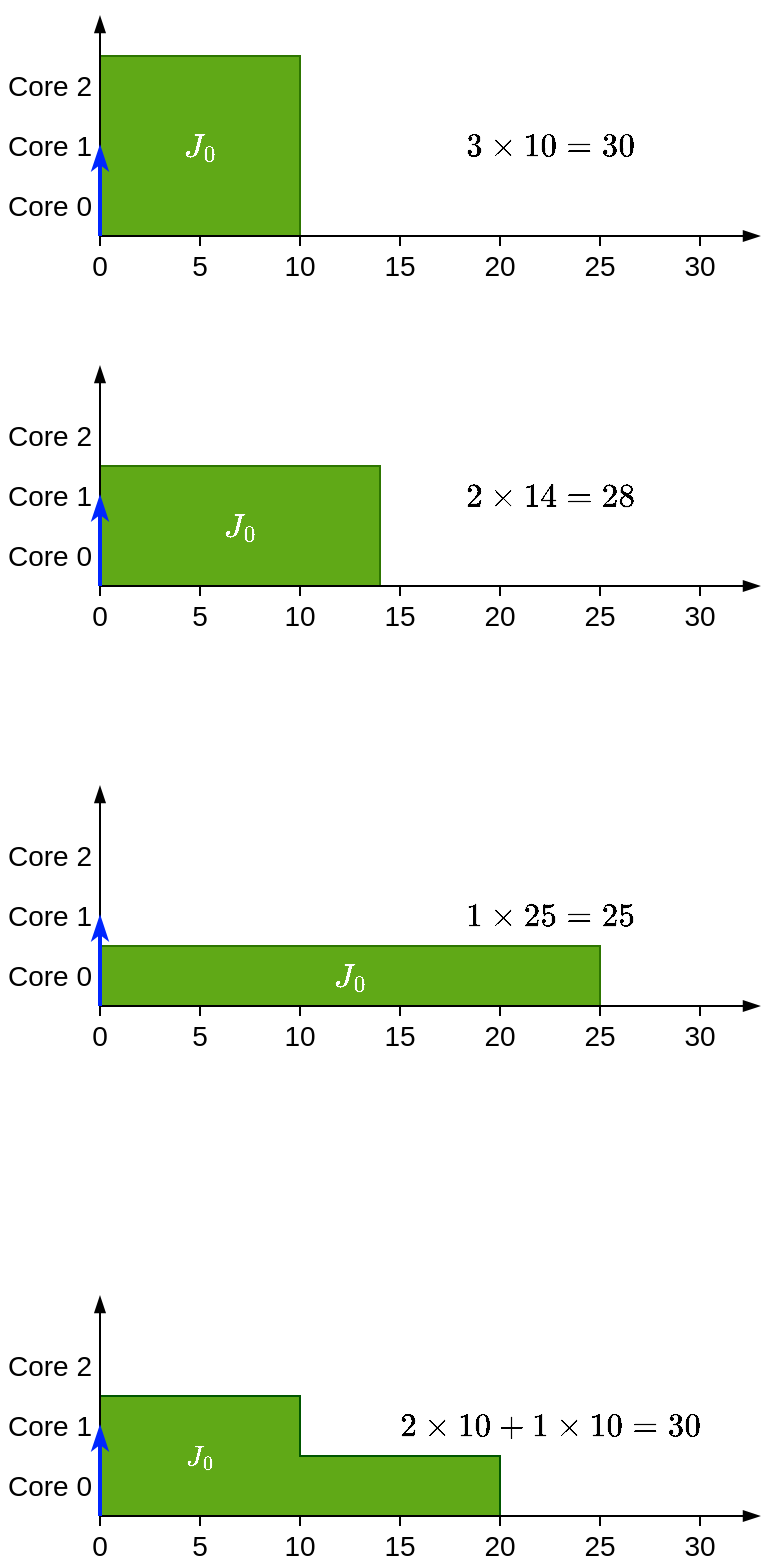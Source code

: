 <mxfile version="12.6.5" type="device"><diagram id="xW1HjvJvRXogK2bOHWA1" name="Page-1"><mxGraphModel dx="677" dy="392" grid="1" gridSize="5" guides="1" tooltips="1" connect="1" arrows="1" fold="1" page="1" pageScale="1" pageWidth="827" pageHeight="1169" math="1" shadow="0"><root><mxCell id="0"/><mxCell id="1" parent="0"/><mxCell id="7jsa1MZPSzjT0Qlmyjnx-185" value="" style="rounded=0;whiteSpace=wrap;html=1;align=center;fillColor=#60a917;strokeColor=none;fontColor=#ffffff;" parent="1" vertex="1"><mxGeometry x="255" y="810" width="105" height="30" as="geometry"/></mxCell><mxCell id="7jsa1MZPSzjT0Qlmyjnx-162" value="$$J_0$$" style="rounded=0;whiteSpace=wrap;html=1;align=center;fillColor=#60a917;strokeColor=none;fontColor=#ffffff;comic=0;" parent="1" vertex="1"><mxGeometry x="160" y="780" width="100" height="60" as="geometry"/></mxCell><mxCell id="7jsa1MZPSzjT0Qlmyjnx-187" value="" style="endArrow=none;html=1;fontColor=#FFFFFF;entryX=0;entryY=0;entryDx=0;entryDy=0;exitX=1;exitY=1;exitDx=0;exitDy=0;rounded=0;fillColor=#008a00;strokeColor=#005700;" parent="1" source="7jsa1MZPSzjT0Qlmyjnx-185" target="7jsa1MZPSzjT0Qlmyjnx-162" edge="1"><mxGeometry width="50" height="50" relative="1" as="geometry"><mxPoint x="230" y="805" as="sourcePoint"/><mxPoint x="280" y="755" as="targetPoint"/><Array as="points"><mxPoint x="360" y="810"/><mxPoint x="260" y="810"/><mxPoint x="260" y="780"/></Array></mxGeometry></mxCell><mxCell id="7jsa1MZPSzjT0Qlmyjnx-139" value="&lt;span style=&quot;white-space: normal ; font-size: 14px&quot;&gt;$$J_{0}$$&lt;/span&gt;" style="rounded=0;whiteSpace=wrap;html=1;align=center;fillColor=#60a917;strokeColor=#2D7600;fontColor=#ffffff;comic=0;" parent="1" vertex="1"><mxGeometry x="160" y="555" width="250" height="30" as="geometry"/></mxCell><mxCell id="7jsa1MZPSzjT0Qlmyjnx-116" value="&lt;span style=&quot;white-space: normal ; font-size: 14px&quot;&gt;$$J_{0}$$&lt;/span&gt;" style="rounded=0;whiteSpace=wrap;html=1;align=center;fillColor=#60a917;strokeColor=#2D7600;fontColor=#ffffff;" parent="1" vertex="1"><mxGeometry x="160" y="315" width="140" height="60" as="geometry"/></mxCell><mxCell id="7jsa1MZPSzjT0Qlmyjnx-192" value="" style="endArrow=blockThin;html=1;strokeColor=#000000;endFill=1;exitX=0.5;exitY=0;exitDx=0;exitDy=0;" parent="1" edge="1"><mxGeometry width="50" height="50" relative="1" as="geometry"><mxPoint x="160" y="845" as="sourcePoint"/><mxPoint x="160" y="730" as="targetPoint"/></mxGeometry></mxCell><mxCell id="7jsa1MZPSzjT0Qlmyjnx-189" value="" style="endArrow=blockThin;html=1;strokeColor=#000000;endFill=1;exitX=0.5;exitY=0;exitDx=0;exitDy=0;" parent="1" edge="1"><mxGeometry width="50" height="50" relative="1" as="geometry"><mxPoint x="160" y="380" as="sourcePoint"/><mxPoint x="160" y="265" as="targetPoint"/></mxGeometry></mxCell><mxCell id="7jsa1MZPSzjT0Qlmyjnx-190" value="" style="endArrow=blockThin;html=1;strokeColor=#000000;endFill=1;exitX=0.5;exitY=0;exitDx=0;exitDy=0;" parent="1" edge="1"><mxGeometry width="50" height="50" relative="1" as="geometry"><mxPoint x="160" y="590" as="sourcePoint"/><mxPoint x="160" y="475" as="targetPoint"/></mxGeometry></mxCell><mxCell id="H2lRXq-8TjMZ1R84Y-Bk-121" value="" style="rounded=0;whiteSpace=wrap;html=1;align=center;fillColor=#60a917;strokeColor=#2D7600;fontColor=#ffffff;" parent="1" vertex="1"><mxGeometry x="160" y="110" width="100" height="90" as="geometry"/></mxCell><mxCell id="H2lRXq-8TjMZ1R84Y-Bk-124" value="&lt;div style=&quot;font-size: 14px;&quot;&gt;0&lt;/div&gt;" style="text;html=1;strokeColor=none;fillColor=none;align=center;verticalAlign=middle;whiteSpace=wrap;rounded=0;fontSize=14;" parent="1" vertex="1"><mxGeometry x="150" y="205" width="20" height="20" as="geometry"/></mxCell><mxCell id="H2lRXq-8TjMZ1R84Y-Bk-125" value="5" style="text;html=1;strokeColor=none;fillColor=none;align=center;verticalAlign=middle;whiteSpace=wrap;rounded=0;fontSize=14;" parent="1" vertex="1"><mxGeometry x="200" y="205" width="20" height="20" as="geometry"/></mxCell><mxCell id="H2lRXq-8TjMZ1R84Y-Bk-126" value="10" style="text;html=1;strokeColor=none;fillColor=none;align=center;verticalAlign=middle;whiteSpace=wrap;rounded=0;fontSize=14;" parent="1" vertex="1"><mxGeometry x="250" y="205" width="20" height="20" as="geometry"/></mxCell><mxCell id="H2lRXq-8TjMZ1R84Y-Bk-127" value="15" style="text;html=1;strokeColor=none;fillColor=none;align=center;verticalAlign=middle;whiteSpace=wrap;rounded=0;fontSize=14;" parent="1" vertex="1"><mxGeometry x="300" y="205" width="20" height="20" as="geometry"/></mxCell><mxCell id="H2lRXq-8TjMZ1R84Y-Bk-128" value="20" style="text;html=1;strokeColor=none;fillColor=none;align=center;verticalAlign=middle;whiteSpace=wrap;rounded=0;fontSize=14;" parent="1" vertex="1"><mxGeometry x="350" y="205" width="20" height="20" as="geometry"/></mxCell><mxCell id="H2lRXq-8TjMZ1R84Y-Bk-130" value="Core 0" style="text;html=1;strokeColor=none;fillColor=none;align=center;verticalAlign=middle;whiteSpace=wrap;rounded=0;fontSize=14;fontColor=#000000;" parent="1" vertex="1"><mxGeometry x="110" y="175" width="50" height="20" as="geometry"/></mxCell><mxCell id="H2lRXq-8TjMZ1R84Y-Bk-131" value="Core 1" style="text;html=1;strokeColor=none;fillColor=none;align=center;verticalAlign=middle;whiteSpace=wrap;rounded=0;fontSize=14;fontColor=#000000;" parent="1" vertex="1"><mxGeometry x="110" y="145" width="50" height="20" as="geometry"/></mxCell><mxCell id="H2lRXq-8TjMZ1R84Y-Bk-134" value="" style="endArrow=none;html=1;" parent="1" source="H2lRXq-8TjMZ1R84Y-Bk-135" edge="1"><mxGeometry width="50" height="50" relative="1" as="geometry"><mxPoint x="410" y="230" as="sourcePoint"/><mxPoint x="410" y="200" as="targetPoint"/></mxGeometry></mxCell><mxCell id="H2lRXq-8TjMZ1R84Y-Bk-135" value="25" style="text;html=1;strokeColor=none;fillColor=none;align=center;verticalAlign=middle;whiteSpace=wrap;rounded=0;fontSize=14;" parent="1" vertex="1"><mxGeometry x="400" y="205" width="20" height="20" as="geometry"/></mxCell><mxCell id="H2lRXq-8TjMZ1R84Y-Bk-136" value="" style="endArrow=none;html=1;exitX=0.5;exitY=0;exitDx=0;exitDy=0;" parent="1" source="H2lRXq-8TjMZ1R84Y-Bk-135" edge="1"><mxGeometry width="50" height="50" relative="1" as="geometry"><mxPoint x="410" y="230" as="sourcePoint"/><mxPoint x="410" y="200" as="targetPoint"/></mxGeometry></mxCell><mxCell id="H2lRXq-8TjMZ1R84Y-Bk-137" value="" style="endArrow=none;html=1;exitX=0.5;exitY=0;exitDx=0;exitDy=0;" parent="1" source="H2lRXq-8TjMZ1R84Y-Bk-128" edge="1"><mxGeometry width="50" height="50" relative="1" as="geometry"><mxPoint x="415" y="210" as="sourcePoint"/><mxPoint x="360" y="200" as="targetPoint"/></mxGeometry></mxCell><mxCell id="H2lRXq-8TjMZ1R84Y-Bk-138" value="" style="endArrow=none;html=1;exitX=0.5;exitY=0;exitDx=0;exitDy=0;" parent="1" source="H2lRXq-8TjMZ1R84Y-Bk-127" edge="1"><mxGeometry width="50" height="50" relative="1" as="geometry"><mxPoint x="420" y="215" as="sourcePoint"/><mxPoint x="310.0" y="200" as="targetPoint"/></mxGeometry></mxCell><mxCell id="H2lRXq-8TjMZ1R84Y-Bk-139" value="" style="endArrow=none;html=1;exitX=0.5;exitY=0;exitDx=0;exitDy=0;" parent="1" source="H2lRXq-8TjMZ1R84Y-Bk-126" edge="1"><mxGeometry width="50" height="50" relative="1" as="geometry"><mxPoint x="315" y="210" as="sourcePoint"/><mxPoint x="260" y="200" as="targetPoint"/></mxGeometry></mxCell><mxCell id="H2lRXq-8TjMZ1R84Y-Bk-140" value="" style="endArrow=none;html=1;exitX=0.5;exitY=0;exitDx=0;exitDy=0;" parent="1" source="H2lRXq-8TjMZ1R84Y-Bk-125" edge="1"><mxGeometry width="50" height="50" relative="1" as="geometry"><mxPoint x="320" y="215" as="sourcePoint"/><mxPoint x="210" y="200" as="targetPoint"/></mxGeometry></mxCell><mxCell id="H2lRXq-8TjMZ1R84Y-Bk-149" value="" style="endArrow=none;html=1;" parent="1" source="H2lRXq-8TjMZ1R84Y-Bk-150" edge="1"><mxGeometry width="50" height="50" relative="1" as="geometry"><mxPoint x="460" y="230" as="sourcePoint"/><mxPoint x="460" y="200" as="targetPoint"/></mxGeometry></mxCell><mxCell id="H2lRXq-8TjMZ1R84Y-Bk-150" value="30" style="text;html=1;strokeColor=none;fillColor=none;align=center;verticalAlign=middle;whiteSpace=wrap;rounded=0;fontSize=14;" parent="1" vertex="1"><mxGeometry x="450" y="205" width="20" height="20" as="geometry"/></mxCell><mxCell id="7jsa1MZPSzjT0Qlmyjnx-38" value="Core 2" style="text;html=1;strokeColor=none;fillColor=none;align=center;verticalAlign=middle;whiteSpace=wrap;rounded=0;fontSize=14;fontColor=#000000;" parent="1" vertex="1"><mxGeometry x="110" y="115" width="50" height="20" as="geometry"/></mxCell><mxCell id="7jsa1MZPSzjT0Qlmyjnx-40" value="$$J_{0}$$" style="text;html=1;strokeColor=none;fillColor=none;align=center;verticalAlign=middle;whiteSpace=wrap;rounded=0;fontSize=14;fontColor=#FFFFFF;" parent="1" vertex="1"><mxGeometry x="175" y="145" width="70" height="20" as="geometry"/></mxCell><mxCell id="H2lRXq-8TjMZ1R84Y-Bk-122" value="" style="endArrow=blockThin;html=1;endFill=1;" parent="1" edge="1"><mxGeometry width="50" height="50" relative="1" as="geometry"><mxPoint x="160" y="200" as="sourcePoint"/><mxPoint x="490" y="200" as="targetPoint"/></mxGeometry></mxCell><mxCell id="7jsa1MZPSzjT0Qlmyjnx-118" value="&lt;div style=&quot;font-size: 14px;&quot;&gt;0&lt;/div&gt;" style="text;html=1;strokeColor=none;fillColor=none;align=center;verticalAlign=middle;whiteSpace=wrap;rounded=0;fontSize=14;" parent="1" vertex="1"><mxGeometry x="150" y="380" width="20" height="20" as="geometry"/></mxCell><mxCell id="7jsa1MZPSzjT0Qlmyjnx-119" value="5" style="text;html=1;strokeColor=none;fillColor=none;align=center;verticalAlign=middle;whiteSpace=wrap;rounded=0;fontSize=14;" parent="1" vertex="1"><mxGeometry x="200" y="380" width="20" height="20" as="geometry"/></mxCell><mxCell id="7jsa1MZPSzjT0Qlmyjnx-120" value="10" style="text;html=1;strokeColor=none;fillColor=none;align=center;verticalAlign=middle;whiteSpace=wrap;rounded=0;fontSize=14;" parent="1" vertex="1"><mxGeometry x="250" y="380" width="20" height="20" as="geometry"/></mxCell><mxCell id="7jsa1MZPSzjT0Qlmyjnx-121" value="15" style="text;html=1;strokeColor=none;fillColor=none;align=center;verticalAlign=middle;whiteSpace=wrap;rounded=0;fontSize=14;" parent="1" vertex="1"><mxGeometry x="300" y="380" width="20" height="20" as="geometry"/></mxCell><mxCell id="7jsa1MZPSzjT0Qlmyjnx-122" value="20" style="text;html=1;strokeColor=none;fillColor=none;align=center;verticalAlign=middle;whiteSpace=wrap;rounded=0;fontSize=14;" parent="1" vertex="1"><mxGeometry x="350" y="380" width="20" height="20" as="geometry"/></mxCell><mxCell id="7jsa1MZPSzjT0Qlmyjnx-123" value="Core 0" style="text;html=1;strokeColor=none;fillColor=none;align=center;verticalAlign=middle;whiteSpace=wrap;rounded=0;fontSize=14;fontColor=#000000;comic=0;" parent="1" vertex="1"><mxGeometry x="110" y="350" width="50" height="20" as="geometry"/></mxCell><mxCell id="7jsa1MZPSzjT0Qlmyjnx-124" value="Core 1" style="text;html=1;strokeColor=none;fillColor=none;align=center;verticalAlign=middle;whiteSpace=wrap;rounded=0;fontSize=14;fontColor=#000000;" parent="1" vertex="1"><mxGeometry x="110" y="320" width="50" height="20" as="geometry"/></mxCell><mxCell id="7jsa1MZPSzjT0Qlmyjnx-125" value="" style="endArrow=none;html=1;" parent="1" source="7jsa1MZPSzjT0Qlmyjnx-126" edge="1"><mxGeometry width="50" height="50" relative="1" as="geometry"><mxPoint x="410" y="405" as="sourcePoint"/><mxPoint x="410" y="375" as="targetPoint"/></mxGeometry></mxCell><mxCell id="7jsa1MZPSzjT0Qlmyjnx-126" value="25" style="text;html=1;strokeColor=none;fillColor=none;align=center;verticalAlign=middle;whiteSpace=wrap;rounded=0;fontSize=14;" parent="1" vertex="1"><mxGeometry x="400" y="380" width="20" height="20" as="geometry"/></mxCell><mxCell id="7jsa1MZPSzjT0Qlmyjnx-127" value="" style="endArrow=none;html=1;exitX=0.5;exitY=0;exitDx=0;exitDy=0;" parent="1" source="7jsa1MZPSzjT0Qlmyjnx-126" edge="1"><mxGeometry width="50" height="50" relative="1" as="geometry"><mxPoint x="410" y="405" as="sourcePoint"/><mxPoint x="410" y="375" as="targetPoint"/></mxGeometry></mxCell><mxCell id="7jsa1MZPSzjT0Qlmyjnx-128" value="" style="endArrow=none;html=1;exitX=0.5;exitY=0;exitDx=0;exitDy=0;" parent="1" source="7jsa1MZPSzjT0Qlmyjnx-122" edge="1"><mxGeometry width="50" height="50" relative="1" as="geometry"><mxPoint x="415" y="385" as="sourcePoint"/><mxPoint x="360" y="375" as="targetPoint"/></mxGeometry></mxCell><mxCell id="7jsa1MZPSzjT0Qlmyjnx-129" value="" style="endArrow=none;html=1;exitX=0.5;exitY=0;exitDx=0;exitDy=0;" parent="1" source="7jsa1MZPSzjT0Qlmyjnx-121" edge="1"><mxGeometry width="50" height="50" relative="1" as="geometry"><mxPoint x="420" y="390" as="sourcePoint"/><mxPoint x="310" y="375" as="targetPoint"/></mxGeometry></mxCell><mxCell id="7jsa1MZPSzjT0Qlmyjnx-130" value="" style="endArrow=none;html=1;exitX=0.5;exitY=0;exitDx=0;exitDy=0;" parent="1" source="7jsa1MZPSzjT0Qlmyjnx-120" edge="1"><mxGeometry width="50" height="50" relative="1" as="geometry"><mxPoint x="315" y="385" as="sourcePoint"/><mxPoint x="260" y="375" as="targetPoint"/></mxGeometry></mxCell><mxCell id="7jsa1MZPSzjT0Qlmyjnx-131" value="" style="endArrow=none;html=1;exitX=0.5;exitY=0;exitDx=0;exitDy=0;" parent="1" source="7jsa1MZPSzjT0Qlmyjnx-119" edge="1"><mxGeometry width="50" height="50" relative="1" as="geometry"><mxPoint x="320" y="390" as="sourcePoint"/><mxPoint x="210" y="375" as="targetPoint"/></mxGeometry></mxCell><mxCell id="7jsa1MZPSzjT0Qlmyjnx-132" value="" style="endArrow=none;html=1;" parent="1" source="7jsa1MZPSzjT0Qlmyjnx-133" edge="1"><mxGeometry width="50" height="50" relative="1" as="geometry"><mxPoint x="460" y="405" as="sourcePoint"/><mxPoint x="460" y="375" as="targetPoint"/></mxGeometry></mxCell><mxCell id="7jsa1MZPSzjT0Qlmyjnx-133" value="30" style="text;html=1;strokeColor=none;fillColor=none;align=center;verticalAlign=middle;whiteSpace=wrap;rounded=0;fontSize=14;" parent="1" vertex="1"><mxGeometry x="450" y="380" width="20" height="20" as="geometry"/></mxCell><mxCell id="7jsa1MZPSzjT0Qlmyjnx-134" value="Core 2" style="text;html=1;strokeColor=none;fillColor=none;align=center;verticalAlign=middle;whiteSpace=wrap;rounded=0;fontSize=14;fontColor=#000000;" parent="1" vertex="1"><mxGeometry x="110" y="290" width="50" height="20" as="geometry"/></mxCell><mxCell id="7jsa1MZPSzjT0Qlmyjnx-137" value="" style="endArrow=blockThin;html=1;endFill=1;" parent="1" edge="1"><mxGeometry width="50" height="50" relative="1" as="geometry"><mxPoint x="160" y="375" as="sourcePoint"/><mxPoint x="490" y="375" as="targetPoint"/></mxGeometry></mxCell><mxCell id="7jsa1MZPSzjT0Qlmyjnx-138" value="" style="endArrow=classicThin;html=1;strokeColor=#0027FF;fillColor=#0050ef;endFill=1;strokeWidth=2;" parent="1" edge="1"><mxGeometry width="50" height="50" relative="1" as="geometry"><mxPoint x="160" y="375" as="sourcePoint"/><mxPoint x="160" y="330" as="targetPoint"/></mxGeometry></mxCell><mxCell id="7jsa1MZPSzjT0Qlmyjnx-141" value="&lt;div style=&quot;font-size: 14px;&quot;&gt;0&lt;/div&gt;" style="text;html=1;strokeColor=none;fillColor=none;align=center;verticalAlign=middle;whiteSpace=wrap;rounded=0;fontSize=14;" parent="1" vertex="1"><mxGeometry x="150" y="590" width="20" height="20" as="geometry"/></mxCell><mxCell id="7jsa1MZPSzjT0Qlmyjnx-142" value="5" style="text;html=1;strokeColor=none;fillColor=none;align=center;verticalAlign=middle;whiteSpace=wrap;rounded=0;fontSize=14;" parent="1" vertex="1"><mxGeometry x="200" y="590" width="20" height="20" as="geometry"/></mxCell><mxCell id="7jsa1MZPSzjT0Qlmyjnx-143" value="10" style="text;html=1;strokeColor=none;fillColor=none;align=center;verticalAlign=middle;whiteSpace=wrap;rounded=0;fontSize=14;" parent="1" vertex="1"><mxGeometry x="250" y="590" width="20" height="20" as="geometry"/></mxCell><mxCell id="7jsa1MZPSzjT0Qlmyjnx-144" value="15" style="text;html=1;strokeColor=none;fillColor=none;align=center;verticalAlign=middle;whiteSpace=wrap;rounded=0;fontSize=14;" parent="1" vertex="1"><mxGeometry x="300" y="590" width="20" height="20" as="geometry"/></mxCell><mxCell id="7jsa1MZPSzjT0Qlmyjnx-145" value="20" style="text;html=1;strokeColor=none;fillColor=none;align=center;verticalAlign=middle;whiteSpace=wrap;rounded=0;fontSize=14;" parent="1" vertex="1"><mxGeometry x="350" y="590" width="20" height="20" as="geometry"/></mxCell><mxCell id="7jsa1MZPSzjT0Qlmyjnx-146" value="Core 0" style="text;html=1;strokeColor=none;fillColor=none;align=center;verticalAlign=middle;whiteSpace=wrap;rounded=0;fontSize=14;fontColor=#000000;" parent="1" vertex="1"><mxGeometry x="110" y="560" width="50" height="20" as="geometry"/></mxCell><mxCell id="7jsa1MZPSzjT0Qlmyjnx-147" value="Core 1" style="text;html=1;strokeColor=none;fillColor=none;align=center;verticalAlign=middle;whiteSpace=wrap;rounded=0;fontSize=14;fontColor=#000000;" parent="1" vertex="1"><mxGeometry x="110" y="530" width="50" height="20" as="geometry"/></mxCell><mxCell id="7jsa1MZPSzjT0Qlmyjnx-148" value="" style="endArrow=none;html=1;" parent="1" source="7jsa1MZPSzjT0Qlmyjnx-149" edge="1"><mxGeometry width="50" height="50" relative="1" as="geometry"><mxPoint x="410" y="615" as="sourcePoint"/><mxPoint x="410" y="585" as="targetPoint"/></mxGeometry></mxCell><mxCell id="7jsa1MZPSzjT0Qlmyjnx-149" value="25" style="text;html=1;strokeColor=none;fillColor=none;align=center;verticalAlign=middle;whiteSpace=wrap;rounded=0;fontSize=14;" parent="1" vertex="1"><mxGeometry x="400" y="590" width="20" height="20" as="geometry"/></mxCell><mxCell id="7jsa1MZPSzjT0Qlmyjnx-150" value="" style="endArrow=none;html=1;exitX=0.5;exitY=0;exitDx=0;exitDy=0;" parent="1" source="7jsa1MZPSzjT0Qlmyjnx-149" edge="1"><mxGeometry width="50" height="50" relative="1" as="geometry"><mxPoint x="410" y="615" as="sourcePoint"/><mxPoint x="410" y="585" as="targetPoint"/></mxGeometry></mxCell><mxCell id="7jsa1MZPSzjT0Qlmyjnx-151" value="" style="endArrow=none;html=1;exitX=0.5;exitY=0;exitDx=0;exitDy=0;" parent="1" source="7jsa1MZPSzjT0Qlmyjnx-145" edge="1"><mxGeometry width="50" height="50" relative="1" as="geometry"><mxPoint x="415" y="595" as="sourcePoint"/><mxPoint x="360" y="585" as="targetPoint"/></mxGeometry></mxCell><mxCell id="7jsa1MZPSzjT0Qlmyjnx-152" value="" style="endArrow=none;html=1;exitX=0.5;exitY=0;exitDx=0;exitDy=0;" parent="1" source="7jsa1MZPSzjT0Qlmyjnx-144" edge="1"><mxGeometry width="50" height="50" relative="1" as="geometry"><mxPoint x="420" y="600" as="sourcePoint"/><mxPoint x="310" y="585" as="targetPoint"/></mxGeometry></mxCell><mxCell id="7jsa1MZPSzjT0Qlmyjnx-153" value="" style="endArrow=none;html=1;exitX=0.5;exitY=0;exitDx=0;exitDy=0;" parent="1" source="7jsa1MZPSzjT0Qlmyjnx-143" edge="1"><mxGeometry width="50" height="50" relative="1" as="geometry"><mxPoint x="315" y="595" as="sourcePoint"/><mxPoint x="260" y="585" as="targetPoint"/></mxGeometry></mxCell><mxCell id="7jsa1MZPSzjT0Qlmyjnx-154" value="" style="endArrow=none;html=1;exitX=0.5;exitY=0;exitDx=0;exitDy=0;" parent="1" source="7jsa1MZPSzjT0Qlmyjnx-142" edge="1"><mxGeometry width="50" height="50" relative="1" as="geometry"><mxPoint x="320" y="600" as="sourcePoint"/><mxPoint x="210" y="585" as="targetPoint"/></mxGeometry></mxCell><mxCell id="7jsa1MZPSzjT0Qlmyjnx-155" value="" style="endArrow=none;html=1;" parent="1" source="7jsa1MZPSzjT0Qlmyjnx-156" edge="1"><mxGeometry width="50" height="50" relative="1" as="geometry"><mxPoint x="460" y="615" as="sourcePoint"/><mxPoint x="460" y="585" as="targetPoint"/></mxGeometry></mxCell><mxCell id="7jsa1MZPSzjT0Qlmyjnx-156" value="30" style="text;html=1;strokeColor=none;fillColor=none;align=center;verticalAlign=middle;whiteSpace=wrap;rounded=0;fontSize=14;" parent="1" vertex="1"><mxGeometry x="450" y="590" width="20" height="20" as="geometry"/></mxCell><mxCell id="7jsa1MZPSzjT0Qlmyjnx-157" value="Core 2" style="text;html=1;strokeColor=none;fillColor=none;align=center;verticalAlign=middle;whiteSpace=wrap;rounded=0;fontSize=14;fontColor=#000000;" parent="1" vertex="1"><mxGeometry x="110" y="500" width="50" height="20" as="geometry"/></mxCell><mxCell id="7jsa1MZPSzjT0Qlmyjnx-160" value="" style="endArrow=blockThin;html=1;endFill=1;" parent="1" edge="1"><mxGeometry width="50" height="50" relative="1" as="geometry"><mxPoint x="160" y="585" as="sourcePoint"/><mxPoint x="490" y="585" as="targetPoint"/></mxGeometry></mxCell><mxCell id="7jsa1MZPSzjT0Qlmyjnx-161" value="" style="endArrow=classicThin;html=1;strokeColor=#0027FF;fillColor=#0050ef;endFill=1;strokeWidth=2;" parent="1" edge="1"><mxGeometry width="50" height="50" relative="1" as="geometry"><mxPoint x="160" y="585" as="sourcePoint"/><mxPoint x="160" y="540" as="targetPoint"/></mxGeometry></mxCell><mxCell id="7jsa1MZPSzjT0Qlmyjnx-164" value="&lt;div style=&quot;font-size: 14px;&quot;&gt;0&lt;/div&gt;" style="text;html=1;strokeColor=none;fillColor=none;align=center;verticalAlign=middle;whiteSpace=wrap;rounded=0;fontSize=14;" parent="1" vertex="1"><mxGeometry x="150" y="845" width="20" height="20" as="geometry"/></mxCell><mxCell id="7jsa1MZPSzjT0Qlmyjnx-165" value="5" style="text;html=1;strokeColor=none;fillColor=none;align=center;verticalAlign=middle;whiteSpace=wrap;rounded=0;fontSize=14;" parent="1" vertex="1"><mxGeometry x="200" y="845" width="20" height="20" as="geometry"/></mxCell><mxCell id="7jsa1MZPSzjT0Qlmyjnx-166" value="10" style="text;html=1;strokeColor=none;fillColor=none;align=center;verticalAlign=middle;whiteSpace=wrap;rounded=0;fontSize=14;" parent="1" vertex="1"><mxGeometry x="250" y="845" width="20" height="20" as="geometry"/></mxCell><mxCell id="7jsa1MZPSzjT0Qlmyjnx-167" value="15" style="text;html=1;strokeColor=none;fillColor=none;align=center;verticalAlign=middle;whiteSpace=wrap;rounded=0;fontSize=14;" parent="1" vertex="1"><mxGeometry x="300" y="845" width="20" height="20" as="geometry"/></mxCell><mxCell id="7jsa1MZPSzjT0Qlmyjnx-168" value="20" style="text;html=1;strokeColor=none;fillColor=none;align=center;verticalAlign=middle;whiteSpace=wrap;rounded=0;fontSize=14;" parent="1" vertex="1"><mxGeometry x="350" y="845" width="20" height="20" as="geometry"/></mxCell><mxCell id="7jsa1MZPSzjT0Qlmyjnx-169" value="Core 0" style="text;html=1;strokeColor=none;fillColor=none;align=center;verticalAlign=middle;whiteSpace=wrap;rounded=0;fontSize=14;fontColor=#000000;" parent="1" vertex="1"><mxGeometry x="110" y="815" width="50" height="20" as="geometry"/></mxCell><mxCell id="7jsa1MZPSzjT0Qlmyjnx-170" value="Core 1" style="text;html=1;strokeColor=none;fillColor=none;align=center;verticalAlign=middle;whiteSpace=wrap;rounded=0;fontSize=14;fontColor=#000000;" parent="1" vertex="1"><mxGeometry x="110" y="785" width="50" height="20" as="geometry"/></mxCell><mxCell id="7jsa1MZPSzjT0Qlmyjnx-171" value="" style="endArrow=none;html=1;" parent="1" source="7jsa1MZPSzjT0Qlmyjnx-172" edge="1"><mxGeometry width="50" height="50" relative="1" as="geometry"><mxPoint x="410" y="870" as="sourcePoint"/><mxPoint x="410" y="840" as="targetPoint"/></mxGeometry></mxCell><mxCell id="7jsa1MZPSzjT0Qlmyjnx-172" value="25" style="text;html=1;strokeColor=none;fillColor=none;align=center;verticalAlign=middle;whiteSpace=wrap;rounded=0;fontSize=14;" parent="1" vertex="1"><mxGeometry x="400" y="845" width="20" height="20" as="geometry"/></mxCell><mxCell id="7jsa1MZPSzjT0Qlmyjnx-173" value="" style="endArrow=none;html=1;exitX=0.5;exitY=0;exitDx=0;exitDy=0;" parent="1" source="7jsa1MZPSzjT0Qlmyjnx-172" edge="1"><mxGeometry width="50" height="50" relative="1" as="geometry"><mxPoint x="410" y="870" as="sourcePoint"/><mxPoint x="410" y="840" as="targetPoint"/></mxGeometry></mxCell><mxCell id="7jsa1MZPSzjT0Qlmyjnx-174" value="" style="endArrow=none;html=1;exitX=0.5;exitY=0;exitDx=0;exitDy=0;" parent="1" source="7jsa1MZPSzjT0Qlmyjnx-168" edge="1"><mxGeometry width="50" height="50" relative="1" as="geometry"><mxPoint x="415" y="850" as="sourcePoint"/><mxPoint x="360" y="840" as="targetPoint"/></mxGeometry></mxCell><mxCell id="7jsa1MZPSzjT0Qlmyjnx-175" value="" style="endArrow=none;html=1;exitX=0.5;exitY=0;exitDx=0;exitDy=0;" parent="1" source="7jsa1MZPSzjT0Qlmyjnx-167" edge="1"><mxGeometry width="50" height="50" relative="1" as="geometry"><mxPoint x="420" y="855" as="sourcePoint"/><mxPoint x="310" y="840" as="targetPoint"/></mxGeometry></mxCell><mxCell id="7jsa1MZPSzjT0Qlmyjnx-176" value="" style="endArrow=none;html=1;exitX=0.5;exitY=0;exitDx=0;exitDy=0;" parent="1" source="7jsa1MZPSzjT0Qlmyjnx-166" edge="1"><mxGeometry width="50" height="50" relative="1" as="geometry"><mxPoint x="315" y="850" as="sourcePoint"/><mxPoint x="260" y="840" as="targetPoint"/></mxGeometry></mxCell><mxCell id="7jsa1MZPSzjT0Qlmyjnx-177" value="" style="endArrow=none;html=1;exitX=0.5;exitY=0;exitDx=0;exitDy=0;" parent="1" source="7jsa1MZPSzjT0Qlmyjnx-165" edge="1"><mxGeometry width="50" height="50" relative="1" as="geometry"><mxPoint x="320" y="855" as="sourcePoint"/><mxPoint x="210" y="840" as="targetPoint"/></mxGeometry></mxCell><mxCell id="7jsa1MZPSzjT0Qlmyjnx-178" value="" style="endArrow=none;html=1;" parent="1" source="7jsa1MZPSzjT0Qlmyjnx-179" edge="1"><mxGeometry width="50" height="50" relative="1" as="geometry"><mxPoint x="460" y="870" as="sourcePoint"/><mxPoint x="460" y="840" as="targetPoint"/></mxGeometry></mxCell><mxCell id="7jsa1MZPSzjT0Qlmyjnx-179" value="30" style="text;html=1;strokeColor=none;fillColor=none;align=center;verticalAlign=middle;whiteSpace=wrap;rounded=0;fontSize=14;" parent="1" vertex="1"><mxGeometry x="450" y="845" width="20" height="20" as="geometry"/></mxCell><mxCell id="7jsa1MZPSzjT0Qlmyjnx-180" value="Core 2" style="text;html=1;strokeColor=none;fillColor=none;align=center;verticalAlign=middle;whiteSpace=wrap;rounded=0;fontSize=14;fontColor=#000000;" parent="1" vertex="1"><mxGeometry x="110" y="755" width="50" height="20" as="geometry"/></mxCell><mxCell id="7jsa1MZPSzjT0Qlmyjnx-183" value="" style="endArrow=blockThin;html=1;endFill=1;" parent="1" edge="1"><mxGeometry width="50" height="50" relative="1" as="geometry"><mxPoint x="160" y="840" as="sourcePoint"/><mxPoint x="490" y="840" as="targetPoint"/></mxGeometry></mxCell><mxCell id="7jsa1MZPSzjT0Qlmyjnx-184" value="" style="endArrow=classicThin;html=1;strokeColor=#0027FF;fillColor=#0050ef;endFill=1;strokeWidth=2;jumpStyle=none;comic=0;shadow=0;" parent="1" edge="1"><mxGeometry width="50" height="50" relative="1" as="geometry"><mxPoint x="160" y="840" as="sourcePoint"/><mxPoint x="160" y="795" as="targetPoint"/></mxGeometry></mxCell><mxCell id="bg8PJaQK8NV7jzxAS_SR-2" value="$$3 \times 10 = 30$$" style="text;html=1;strokeColor=none;fillColor=none;align=center;verticalAlign=middle;whiteSpace=wrap;rounded=0;fontSize=14;fontColor=#000000;" parent="1" vertex="1"><mxGeometry x="330" y="145" width="110" height="20" as="geometry"/></mxCell><mxCell id="bg8PJaQK8NV7jzxAS_SR-3" value="$$2 \times 14 = 28$$" style="text;html=1;strokeColor=none;fillColor=none;align=center;verticalAlign=middle;whiteSpace=wrap;rounded=0;fontSize=14;fontColor=#000000;" parent="1" vertex="1"><mxGeometry x="330" y="320" width="110" height="20" as="geometry"/></mxCell><mxCell id="bg8PJaQK8NV7jzxAS_SR-4" value="$$1 \times 25 = 25$$" style="text;html=1;strokeColor=none;fillColor=none;align=center;verticalAlign=middle;whiteSpace=wrap;rounded=0;fontSize=14;fontColor=#000000;" parent="1" vertex="1"><mxGeometry x="330" y="530" width="110" height="20" as="geometry"/></mxCell><mxCell id="bg8PJaQK8NV7jzxAS_SR-5" value="$$2 \times 10 + 1 \times 10 = 30$$" style="text;html=1;strokeColor=none;fillColor=none;align=center;verticalAlign=middle;whiteSpace=wrap;rounded=0;fontSize=14;fontColor=#000000;" parent="1" vertex="1"><mxGeometry x="330" y="785" width="110" height="20" as="geometry"/></mxCell><mxCell id="bg8PJaQK8NV7jzxAS_SR-6" value="" style="endArrow=blockThin;html=1;strokeColor=#000000;endFill=1;exitX=0.5;exitY=0;exitDx=0;exitDy=0;" parent="1" edge="1"><mxGeometry width="50" height="50" relative="1" as="geometry"><mxPoint x="160" y="205" as="sourcePoint"/><mxPoint x="160" y="90" as="targetPoint"/></mxGeometry></mxCell><mxCell id="H2lRXq-8TjMZ1R84Y-Bk-129" value="" style="endArrow=classicThin;html=1;strokeColor=#0027FF;fillColor=#0050ef;endFill=1;strokeWidth=2;" parent="1" edge="1"><mxGeometry width="50" height="50" relative="1" as="geometry"><mxPoint x="160" y="200" as="sourcePoint"/><mxPoint x="160" y="155" as="targetPoint"/></mxGeometry></mxCell></root></mxGraphModel></diagram></mxfile>